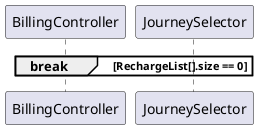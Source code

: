 {
  "sha1": "8zgtnx11efm1m4fuug7db47t7jwtwpb",
  "insertion": {
    "when": "2024-05-30T20:48:21.562Z",
    "user": "plantuml@gmail.com"
  }
}
@startuml
participant "BillingController" as bc
participant "JourneySelector" as js

break RechargeList[].size == 0
end


@enduml

